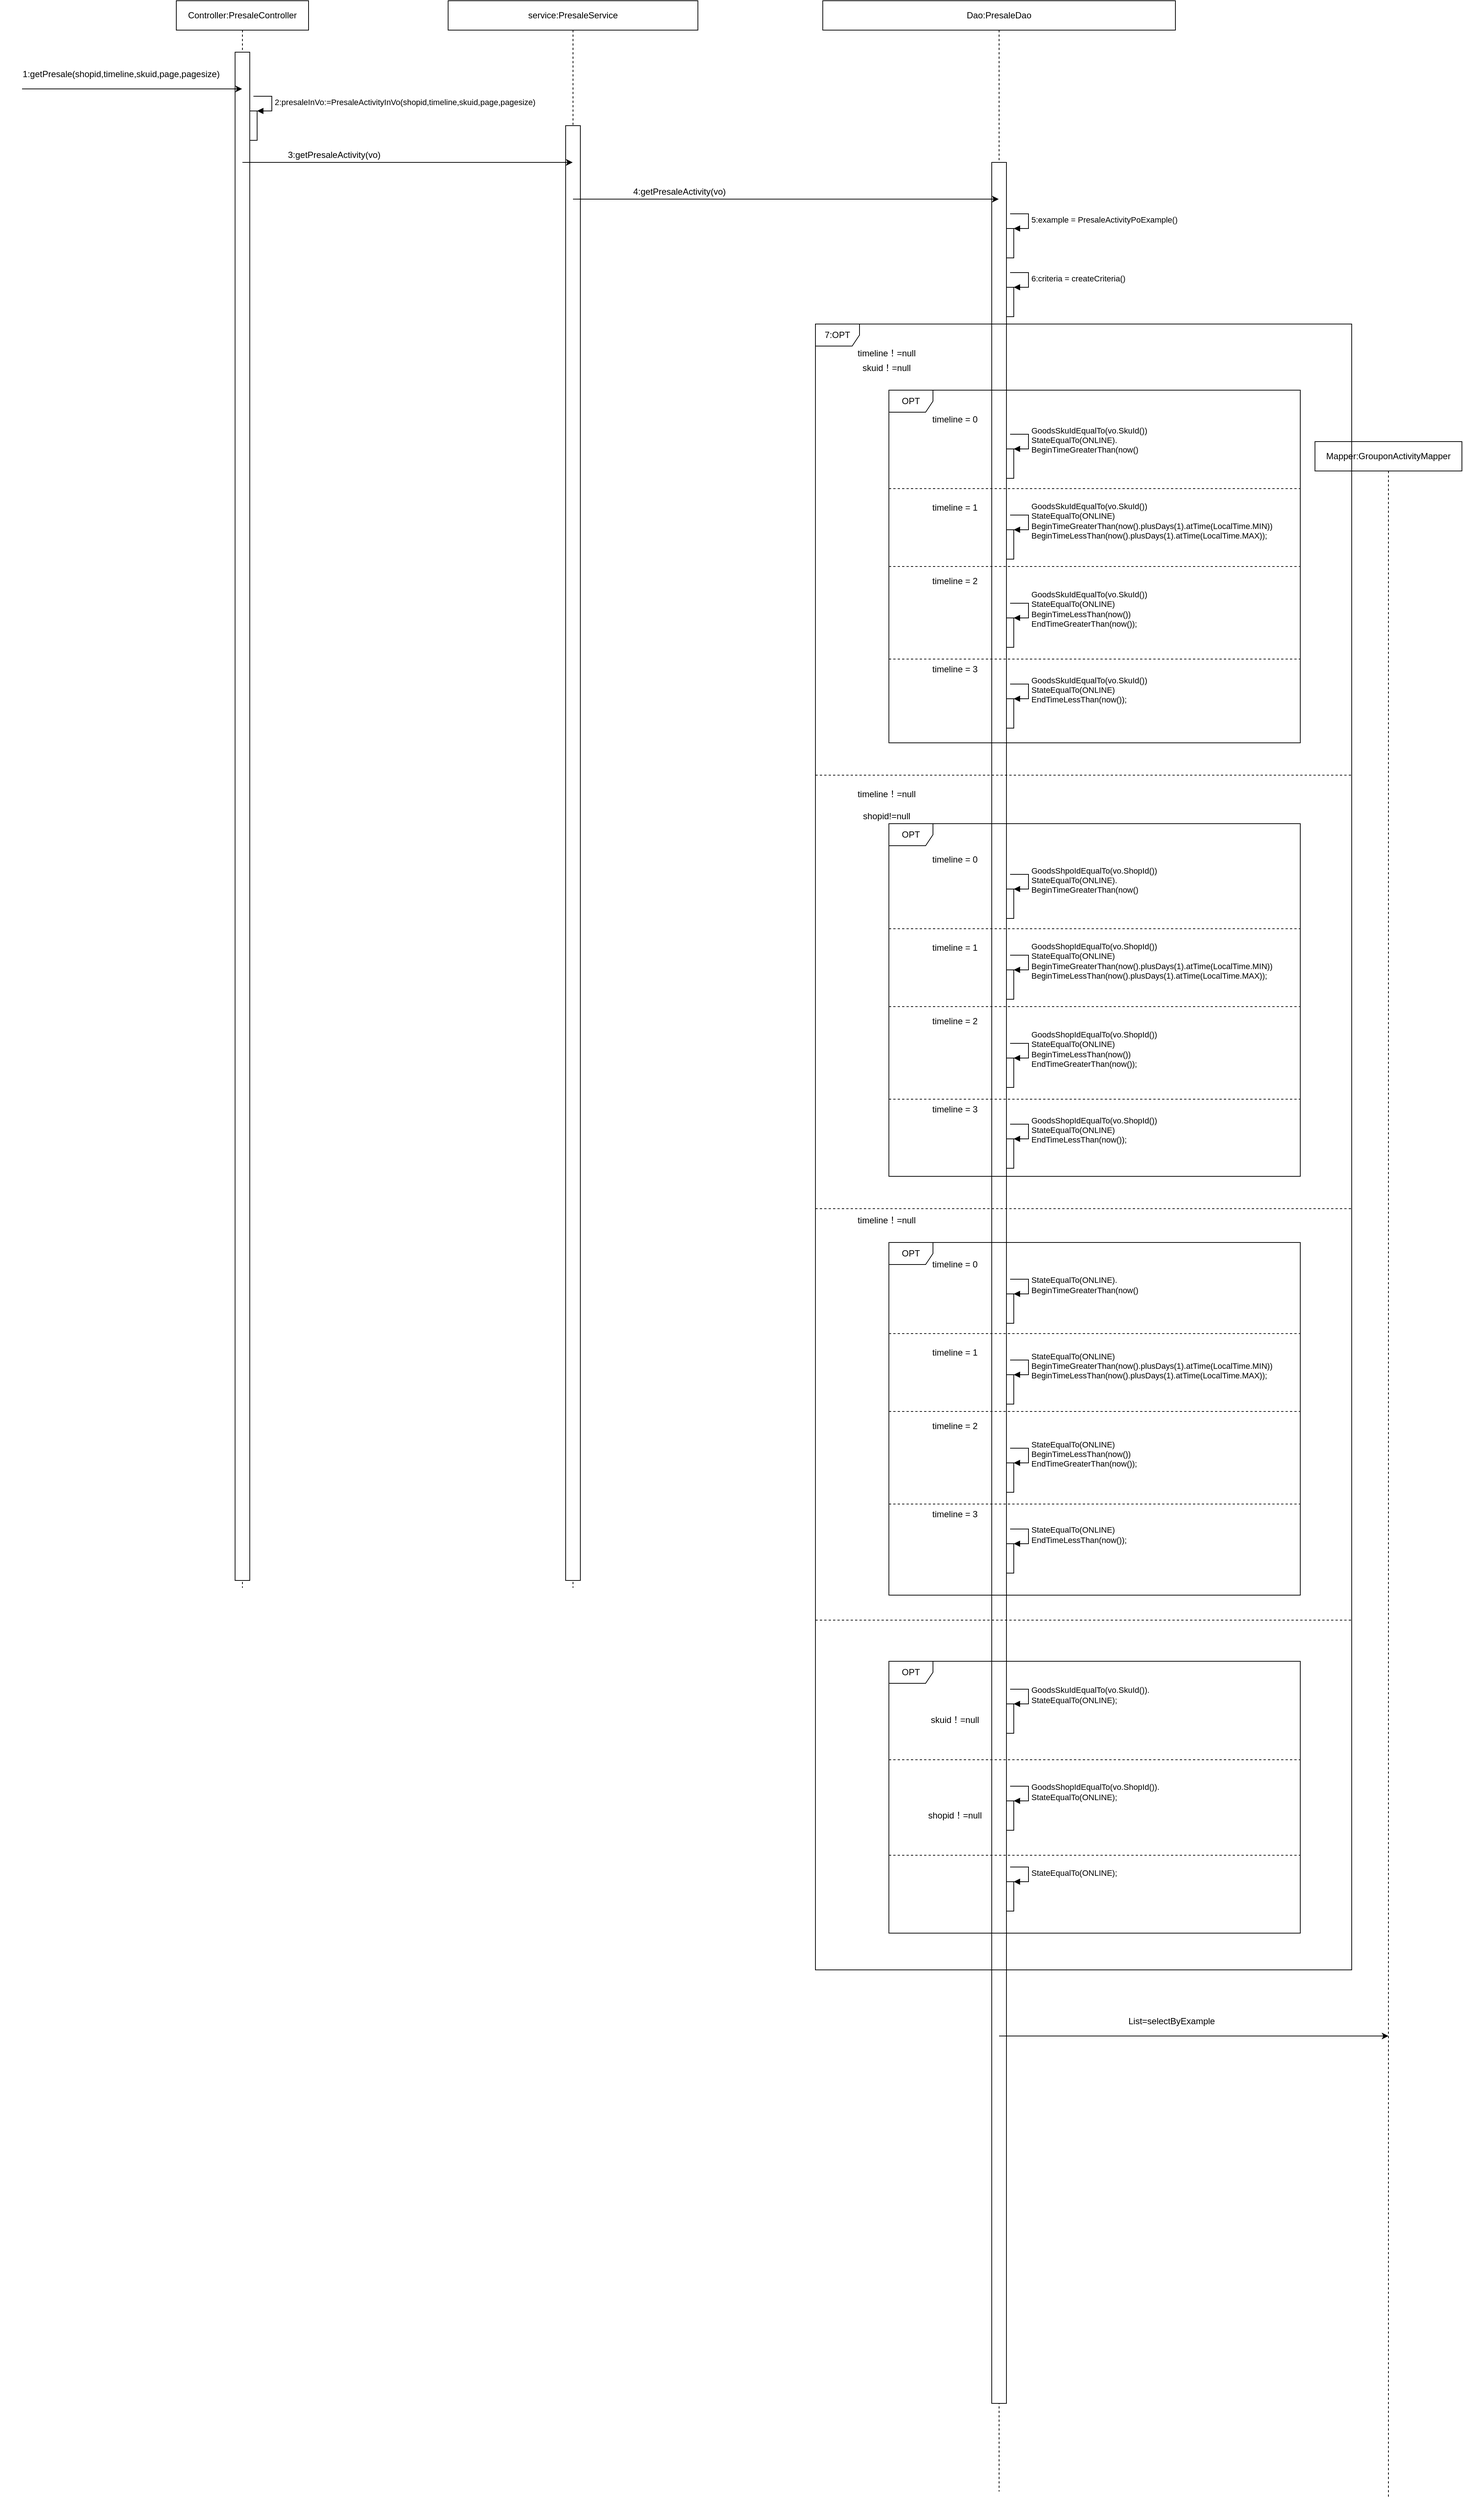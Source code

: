 <mxfile version="14.1.1" type="github">
  <diagram id="x5E5y22HB3m255_ReXKd" name="Page-1">
    <mxGraphModel dx="2310" dy="839" grid="1" gridSize="10" guides="1" tooltips="1" connect="1" arrows="1" fold="1" page="1" pageScale="1" pageWidth="827" pageHeight="1169" math="0" shadow="0">
      <root>
        <mxCell id="0" />
        <mxCell id="1" parent="0" />
        <mxCell id="rrSZmSB8H3wMyUmLUTJx-1" value="&lt;div&gt;service:PresaleService&lt;/div&gt;" style="shape=umlLifeline;perimeter=lifelinePerimeter;whiteSpace=wrap;html=1;container=1;collapsible=0;recursiveResize=0;outlineConnect=0;" vertex="1" parent="1">
          <mxGeometry x="180" y="40" width="340" height="2160" as="geometry" />
        </mxCell>
        <mxCell id="rrSZmSB8H3wMyUmLUTJx-2" value="" style="rounded=0;whiteSpace=wrap;html=1;" vertex="1" parent="rrSZmSB8H3wMyUmLUTJx-1">
          <mxGeometry x="160" y="170" width="20" height="1980" as="geometry" />
        </mxCell>
        <mxCell id="rrSZmSB8H3wMyUmLUTJx-6" value="Mapper:GrouponActivityMapper" style="shape=umlLifeline;perimeter=lifelinePerimeter;whiteSpace=wrap;html=1;container=1;collapsible=0;recursiveResize=0;outlineConnect=0;" vertex="1" parent="1">
          <mxGeometry x="1360" y="640" width="200" height="2800" as="geometry" />
        </mxCell>
        <mxCell id="rrSZmSB8H3wMyUmLUTJx-11" value="Controller:PresaleController" style="shape=umlLifeline;perimeter=lifelinePerimeter;whiteSpace=wrap;html=1;container=1;collapsible=0;recursiveResize=0;outlineConnect=0;" vertex="1" parent="1">
          <mxGeometry x="-190" y="40" width="180" height="2160" as="geometry" />
        </mxCell>
        <mxCell id="rrSZmSB8H3wMyUmLUTJx-12" value="" style="rounded=0;whiteSpace=wrap;html=1;" vertex="1" parent="rrSZmSB8H3wMyUmLUTJx-11">
          <mxGeometry x="80" y="70" width="20" height="2080" as="geometry" />
        </mxCell>
        <mxCell id="rrSZmSB8H3wMyUmLUTJx-60" value="" style="html=1;points=[];perimeter=orthogonalPerimeter;" vertex="1" parent="rrSZmSB8H3wMyUmLUTJx-11">
          <mxGeometry x="100" y="150" width="10" height="40" as="geometry" />
        </mxCell>
        <mxCell id="rrSZmSB8H3wMyUmLUTJx-61" value="2:presaleInVo:=PresaleActivityInVo(shopid,timeline,skuid,page,pagesize)" style="edgeStyle=orthogonalEdgeStyle;html=1;align=left;spacingLeft=2;endArrow=block;rounded=0;entryX=1;entryY=0;" edge="1" target="rrSZmSB8H3wMyUmLUTJx-60" parent="rrSZmSB8H3wMyUmLUTJx-11">
          <mxGeometry relative="1" as="geometry">
            <mxPoint x="105" y="130" as="sourcePoint" />
            <Array as="points">
              <mxPoint x="130" y="130" />
            </Array>
          </mxGeometry>
        </mxCell>
        <mxCell id="rrSZmSB8H3wMyUmLUTJx-18" value="Dao:PresaleDao" style="shape=umlLifeline;perimeter=lifelinePerimeter;whiteSpace=wrap;html=1;container=1;collapsible=0;recursiveResize=0;outlineConnect=0;" vertex="1" parent="1">
          <mxGeometry x="690" y="40" width="480" height="3390" as="geometry" />
        </mxCell>
        <mxCell id="rrSZmSB8H3wMyUmLUTJx-19" value="" style="rounded=0;whiteSpace=wrap;html=1;" vertex="1" parent="rrSZmSB8H3wMyUmLUTJx-18">
          <mxGeometry x="230" y="220" width="20" height="3050" as="geometry" />
        </mxCell>
        <mxCell id="rrSZmSB8H3wMyUmLUTJx-67" value="" style="html=1;points=[];perimeter=orthogonalPerimeter;" vertex="1" parent="rrSZmSB8H3wMyUmLUTJx-18">
          <mxGeometry x="250" y="310" width="10" height="40" as="geometry" />
        </mxCell>
        <mxCell id="rrSZmSB8H3wMyUmLUTJx-68" value="5:example = PresaleActivityPoExample()" style="edgeStyle=orthogonalEdgeStyle;html=1;align=left;spacingLeft=2;endArrow=block;rounded=0;entryX=1;entryY=0;" edge="1" target="rrSZmSB8H3wMyUmLUTJx-67" parent="rrSZmSB8H3wMyUmLUTJx-18">
          <mxGeometry relative="1" as="geometry">
            <mxPoint x="255" y="290" as="sourcePoint" />
            <Array as="points">
              <mxPoint x="280" y="290" />
            </Array>
          </mxGeometry>
        </mxCell>
        <mxCell id="rrSZmSB8H3wMyUmLUTJx-69" value="" style="html=1;points=[];perimeter=orthogonalPerimeter;" vertex="1" parent="rrSZmSB8H3wMyUmLUTJx-18">
          <mxGeometry x="250" y="390" width="10" height="40" as="geometry" />
        </mxCell>
        <mxCell id="rrSZmSB8H3wMyUmLUTJx-70" value="6:criteria = createCriteria()" style="edgeStyle=orthogonalEdgeStyle;html=1;align=left;spacingLeft=2;endArrow=block;rounded=0;entryX=1;entryY=0;" edge="1" target="rrSZmSB8H3wMyUmLUTJx-69" parent="rrSZmSB8H3wMyUmLUTJx-18">
          <mxGeometry relative="1" as="geometry">
            <mxPoint x="255" y="370" as="sourcePoint" />
            <Array as="points">
              <mxPoint x="280" y="370" />
            </Array>
          </mxGeometry>
        </mxCell>
        <mxCell id="rrSZmSB8H3wMyUmLUTJx-75" value="timeline！=null" style="text;html=1;strokeColor=none;fillColor=none;align=center;verticalAlign=middle;whiteSpace=wrap;rounded=0;" vertex="1" parent="rrSZmSB8H3wMyUmLUTJx-18">
          <mxGeometry x="37" y="470" width="100" height="20" as="geometry" />
        </mxCell>
        <mxCell id="rrSZmSB8H3wMyUmLUTJx-85" value="" style="html=1;points=[];perimeter=orthogonalPerimeter;" vertex="1" parent="rrSZmSB8H3wMyUmLUTJx-18">
          <mxGeometry x="250" y="610" width="10" height="40" as="geometry" />
        </mxCell>
        <mxCell id="rrSZmSB8H3wMyUmLUTJx-86" value="&lt;div&gt;GoodsSkuIdEqualTo(vo.SkuId())&lt;/div&gt;&lt;div&gt;StateEqualTo(ONLINE).&lt;/div&gt;&lt;div&gt;BeginTimeGreaterThan(now()&lt;/div&gt;" style="edgeStyle=orthogonalEdgeStyle;html=1;align=left;spacingLeft=2;endArrow=block;rounded=0;entryX=1;entryY=0;" edge="1" target="rrSZmSB8H3wMyUmLUTJx-85" parent="rrSZmSB8H3wMyUmLUTJx-18">
          <mxGeometry relative="1" as="geometry">
            <mxPoint x="255" y="590" as="sourcePoint" />
            <Array as="points">
              <mxPoint x="280" y="590" />
            </Array>
          </mxGeometry>
        </mxCell>
        <mxCell id="rrSZmSB8H3wMyUmLUTJx-149" value="" style="html=1;points=[];perimeter=orthogonalPerimeter;" vertex="1" parent="rrSZmSB8H3wMyUmLUTJx-18">
          <mxGeometry x="250" y="2318" width="10" height="40" as="geometry" />
        </mxCell>
        <mxCell id="rrSZmSB8H3wMyUmLUTJx-150" value="&lt;div&gt;GoodsSkuIdEqualTo(vo.SkuId()).&lt;/div&gt;&lt;div&gt;StateEqualTo(ONLINE);&lt;/div&gt;" style="edgeStyle=orthogonalEdgeStyle;html=1;align=left;spacingLeft=2;endArrow=block;rounded=0;entryX=1;entryY=0;" edge="1" target="rrSZmSB8H3wMyUmLUTJx-149" parent="rrSZmSB8H3wMyUmLUTJx-18">
          <mxGeometry relative="1" as="geometry">
            <mxPoint x="255" y="2298" as="sourcePoint" />
            <Array as="points">
              <mxPoint x="280" y="2298" />
            </Array>
          </mxGeometry>
        </mxCell>
        <mxCell id="rrSZmSB8H3wMyUmLUTJx-151" value="" style="html=1;points=[];perimeter=orthogonalPerimeter;" vertex="1" parent="rrSZmSB8H3wMyUmLUTJx-18">
          <mxGeometry x="250" y="2450" width="10" height="40" as="geometry" />
        </mxCell>
        <mxCell id="rrSZmSB8H3wMyUmLUTJx-152" value="&lt;div&gt;GoodsShopIdEqualTo(vo.ShopId()).&lt;/div&gt;&lt;div&gt;StateEqualTo(ONLINE);&lt;/div&gt;" style="edgeStyle=orthogonalEdgeStyle;html=1;align=left;spacingLeft=2;endArrow=block;rounded=0;entryX=1;entryY=0;" edge="1" target="rrSZmSB8H3wMyUmLUTJx-151" parent="rrSZmSB8H3wMyUmLUTJx-18">
          <mxGeometry relative="1" as="geometry">
            <mxPoint x="255" y="2430" as="sourcePoint" />
            <Array as="points">
              <mxPoint x="280" y="2430" />
            </Array>
          </mxGeometry>
        </mxCell>
        <mxCell id="rrSZmSB8H3wMyUmLUTJx-153" value="" style="html=1;points=[];perimeter=orthogonalPerimeter;" vertex="1" parent="rrSZmSB8H3wMyUmLUTJx-18">
          <mxGeometry x="250" y="2560" width="10" height="40" as="geometry" />
        </mxCell>
        <mxCell id="rrSZmSB8H3wMyUmLUTJx-154" value="&lt;div&gt;StateEqualTo(ONLINE);&lt;/div&gt;" style="edgeStyle=orthogonalEdgeStyle;html=1;align=left;spacingLeft=2;endArrow=block;rounded=0;entryX=1;entryY=0;" edge="1" target="rrSZmSB8H3wMyUmLUTJx-153" parent="rrSZmSB8H3wMyUmLUTJx-18">
          <mxGeometry relative="1" as="geometry">
            <mxPoint x="255" y="2540" as="sourcePoint" />
            <Array as="points">
              <mxPoint x="280" y="2540" />
            </Array>
          </mxGeometry>
        </mxCell>
        <mxCell id="rrSZmSB8H3wMyUmLUTJx-162" value="List=selectByExample" style="text;html=1;strokeColor=none;fillColor=none;align=center;verticalAlign=middle;whiteSpace=wrap;rounded=0;" vertex="1" parent="rrSZmSB8H3wMyUmLUTJx-18">
          <mxGeometry x="410" y="2740" width="130" height="20" as="geometry" />
        </mxCell>
        <mxCell id="rrSZmSB8H3wMyUmLUTJx-58" value="" style="endArrow=classic;html=1;" edge="1" parent="1" target="rrSZmSB8H3wMyUmLUTJx-11">
          <mxGeometry width="50" height="50" relative="1" as="geometry">
            <mxPoint x="-400" y="160" as="sourcePoint" />
            <mxPoint x="-220" y="160" as="targetPoint" />
          </mxGeometry>
        </mxCell>
        <mxCell id="rrSZmSB8H3wMyUmLUTJx-59" value="1:getPresale(shopid,timeline,skuid,page,pagesize)" style="text;html=1;strokeColor=none;fillColor=none;align=center;verticalAlign=middle;whiteSpace=wrap;rounded=0;" vertex="1" parent="1">
          <mxGeometry x="-430" y="130" width="330" height="20" as="geometry" />
        </mxCell>
        <mxCell id="rrSZmSB8H3wMyUmLUTJx-62" value="" style="endArrow=classic;html=1;" edge="1" parent="1" target="rrSZmSB8H3wMyUmLUTJx-1">
          <mxGeometry width="50" height="50" relative="1" as="geometry">
            <mxPoint x="-100" y="260" as="sourcePoint" />
            <mxPoint x="199.5" y="260" as="targetPoint" />
          </mxGeometry>
        </mxCell>
        <mxCell id="rrSZmSB8H3wMyUmLUTJx-63" value="3:getPresaleActivity(vo)" style="text;html=1;strokeColor=none;fillColor=none;align=center;verticalAlign=middle;whiteSpace=wrap;rounded=0;" vertex="1" parent="1">
          <mxGeometry x="-70" y="240" width="190" height="20" as="geometry" />
        </mxCell>
        <mxCell id="rrSZmSB8H3wMyUmLUTJx-65" value="" style="endArrow=classic;html=1;" edge="1" parent="1" target="rrSZmSB8H3wMyUmLUTJx-18">
          <mxGeometry width="50" height="50" relative="1" as="geometry">
            <mxPoint x="350" y="310" as="sourcePoint" />
            <mxPoint x="700" y="310" as="targetPoint" />
          </mxGeometry>
        </mxCell>
        <mxCell id="rrSZmSB8H3wMyUmLUTJx-66" value="4:getPresaleActivity(vo)" style="text;html=1;strokeColor=none;fillColor=none;align=center;verticalAlign=middle;whiteSpace=wrap;rounded=0;" vertex="1" parent="1">
          <mxGeometry x="400" y="290" width="190" height="20" as="geometry" />
        </mxCell>
        <mxCell id="rrSZmSB8H3wMyUmLUTJx-72" value="OPT" style="shape=umlFrame;whiteSpace=wrap;html=1;" vertex="1" parent="1">
          <mxGeometry x="780" y="570" width="560" height="480" as="geometry" />
        </mxCell>
        <mxCell id="rrSZmSB8H3wMyUmLUTJx-76" value="skuid！=null" style="text;html=1;strokeColor=none;fillColor=none;align=center;verticalAlign=middle;whiteSpace=wrap;rounded=0;" vertex="1" parent="1">
          <mxGeometry x="727" y="530" width="100" height="20" as="geometry" />
        </mxCell>
        <mxCell id="rrSZmSB8H3wMyUmLUTJx-77" value="shopid!=null" style="text;html=1;strokeColor=none;fillColor=none;align=center;verticalAlign=middle;whiteSpace=wrap;rounded=0;" vertex="1" parent="1">
          <mxGeometry x="727" y="1140" width="100" height="20" as="geometry" />
        </mxCell>
        <mxCell id="rrSZmSB8H3wMyUmLUTJx-79" value="timeline = 0" style="text;html=1;strokeColor=none;fillColor=none;align=center;verticalAlign=middle;whiteSpace=wrap;rounded=0;" vertex="1" parent="1">
          <mxGeometry x="820" y="600" width="100" height="20" as="geometry" />
        </mxCell>
        <mxCell id="rrSZmSB8H3wMyUmLUTJx-80" value="timeline = 1" style="text;html=1;strokeColor=none;fillColor=none;align=center;verticalAlign=middle;whiteSpace=wrap;rounded=0;" vertex="1" parent="1">
          <mxGeometry x="820" y="720" width="100" height="20" as="geometry" />
        </mxCell>
        <mxCell id="rrSZmSB8H3wMyUmLUTJx-81" value="timeline = 2" style="text;html=1;strokeColor=none;fillColor=none;align=center;verticalAlign=middle;whiteSpace=wrap;rounded=0;" vertex="1" parent="1">
          <mxGeometry x="820" y="820" width="100" height="20" as="geometry" />
        </mxCell>
        <mxCell id="rrSZmSB8H3wMyUmLUTJx-82" value="timeline = 3" style="text;html=1;strokeColor=none;fillColor=none;align=center;verticalAlign=middle;whiteSpace=wrap;rounded=0;" vertex="1" parent="1">
          <mxGeometry x="820" y="940" width="100" height="20" as="geometry" />
        </mxCell>
        <mxCell id="rrSZmSB8H3wMyUmLUTJx-87" value="" style="html=1;points=[];perimeter=orthogonalPerimeter;" vertex="1" parent="1">
          <mxGeometry x="940" y="650" width="10" height="40" as="geometry" />
        </mxCell>
        <mxCell id="rrSZmSB8H3wMyUmLUTJx-88" value="" style="html=1;points=[];perimeter=orthogonalPerimeter;" vertex="1" parent="1">
          <mxGeometry x="940" y="760" width="10" height="40" as="geometry" />
        </mxCell>
        <mxCell id="rrSZmSB8H3wMyUmLUTJx-89" value="&lt;div&gt;GoodsSkuIdEqualTo(vo.SkuId())&lt;/div&gt;&lt;div&gt;StateEqualTo(ONLINE)&lt;/div&gt;&lt;div&gt;BeginTimeGreaterThan(now().plusDays(1).atTime(LocalTime.MIN))&lt;/div&gt;&lt;div&gt;BeginTimeLessThan(now().plusDays(1).atTime(LocalTime.MAX));&lt;/div&gt;" style="edgeStyle=orthogonalEdgeStyle;html=1;align=left;spacingLeft=2;endArrow=block;rounded=0;entryX=1;entryY=0;" edge="1" parent="1" target="rrSZmSB8H3wMyUmLUTJx-88">
          <mxGeometry relative="1" as="geometry">
            <mxPoint x="945" y="740" as="sourcePoint" />
            <Array as="points">
              <mxPoint x="970" y="740" />
            </Array>
          </mxGeometry>
        </mxCell>
        <mxCell id="rrSZmSB8H3wMyUmLUTJx-90" value="" style="html=1;points=[];perimeter=orthogonalPerimeter;" vertex="1" parent="1">
          <mxGeometry x="940" y="760" width="10" height="40" as="geometry" />
        </mxCell>
        <mxCell id="rrSZmSB8H3wMyUmLUTJx-91" value="" style="html=1;points=[];perimeter=orthogonalPerimeter;" vertex="1" parent="1">
          <mxGeometry x="940" y="880" width="10" height="40" as="geometry" />
        </mxCell>
        <mxCell id="rrSZmSB8H3wMyUmLUTJx-92" value="&lt;div&gt;GoodsSkuIdEqualTo(vo.SkuId())&lt;/div&gt;&lt;div&gt;StateEqualTo(ONLINE)&lt;/div&gt;&lt;div&gt;BeginTimeLessThan(now())&lt;/div&gt;&lt;div&gt;EndTimeGreaterThan(now());&lt;/div&gt;" style="edgeStyle=orthogonalEdgeStyle;html=1;align=left;spacingLeft=2;endArrow=block;rounded=0;entryX=1;entryY=0;" edge="1" parent="1" target="rrSZmSB8H3wMyUmLUTJx-91">
          <mxGeometry relative="1" as="geometry">
            <mxPoint x="945" y="860" as="sourcePoint" />
            <Array as="points">
              <mxPoint x="970" y="860" />
            </Array>
          </mxGeometry>
        </mxCell>
        <mxCell id="rrSZmSB8H3wMyUmLUTJx-93" value="" style="html=1;points=[];perimeter=orthogonalPerimeter;" vertex="1" parent="1">
          <mxGeometry x="940" y="880" width="10" height="40" as="geometry" />
        </mxCell>
        <mxCell id="rrSZmSB8H3wMyUmLUTJx-94" value="" style="html=1;points=[];perimeter=orthogonalPerimeter;" vertex="1" parent="1">
          <mxGeometry x="940" y="990" width="10" height="40" as="geometry" />
        </mxCell>
        <mxCell id="rrSZmSB8H3wMyUmLUTJx-95" value="&lt;div&gt;GoodsSkuIdEqualTo(vo.SkuId())&lt;/div&gt;&lt;div&gt;StateEqualTo(ONLINE)&lt;/div&gt;&lt;div&gt;EndTimeLessThan(now());&lt;/div&gt;" style="edgeStyle=orthogonalEdgeStyle;html=1;align=left;spacingLeft=2;endArrow=block;rounded=0;entryX=1;entryY=0;" edge="1" parent="1" target="rrSZmSB8H3wMyUmLUTJx-94">
          <mxGeometry relative="1" as="geometry">
            <mxPoint x="945" y="970" as="sourcePoint" />
            <Array as="points">
              <mxPoint x="970" y="970" />
            </Array>
          </mxGeometry>
        </mxCell>
        <mxCell id="rrSZmSB8H3wMyUmLUTJx-96" value="" style="html=1;points=[];perimeter=orthogonalPerimeter;" vertex="1" parent="1">
          <mxGeometry x="940" y="990" width="10" height="40" as="geometry" />
        </mxCell>
        <mxCell id="rrSZmSB8H3wMyUmLUTJx-98" value="" style="line;strokeWidth=1;fillColor=none;align=left;verticalAlign=middle;spacingTop=-1;spacingLeft=3;spacingRight=3;rotatable=0;labelPosition=right;points=[];portConstraint=eastwest;dashed=1;" vertex="1" parent="1">
          <mxGeometry x="780" y="700" width="560" height="8" as="geometry" />
        </mxCell>
        <mxCell id="rrSZmSB8H3wMyUmLUTJx-99" value="" style="line;strokeWidth=1;fillColor=none;align=left;verticalAlign=middle;spacingTop=-1;spacingLeft=3;spacingRight=3;rotatable=0;labelPosition=right;points=[];portConstraint=eastwest;dashed=1;" vertex="1" parent="1">
          <mxGeometry x="780" y="806" width="560" height="8" as="geometry" />
        </mxCell>
        <mxCell id="rrSZmSB8H3wMyUmLUTJx-100" value="" style="line;strokeWidth=1;fillColor=none;align=left;verticalAlign=middle;spacingTop=-1;spacingLeft=3;spacingRight=3;rotatable=0;labelPosition=right;points=[];portConstraint=eastwest;dashed=1;" vertex="1" parent="1">
          <mxGeometry x="780" y="932" width="560" height="8" as="geometry" />
        </mxCell>
        <mxCell id="rrSZmSB8H3wMyUmLUTJx-101" value="timeline！=null" style="text;html=1;strokeColor=none;fillColor=none;align=center;verticalAlign=middle;whiteSpace=wrap;rounded=0;" vertex="1" parent="1">
          <mxGeometry x="727" y="1110" width="100" height="20" as="geometry" />
        </mxCell>
        <mxCell id="rrSZmSB8H3wMyUmLUTJx-102" value="" style="html=1;points=[];perimeter=orthogonalPerimeter;" vertex="1" parent="1">
          <mxGeometry x="940" y="1249" width="10" height="40" as="geometry" />
        </mxCell>
        <mxCell id="rrSZmSB8H3wMyUmLUTJx-103" value="&lt;div&gt;GoodsShpoIdEqualTo(vo.ShopId())&lt;/div&gt;&lt;div&gt;StateEqualTo(ONLINE).&lt;/div&gt;&lt;div&gt;BeginTimeGreaterThan(now()&lt;/div&gt;" style="edgeStyle=orthogonalEdgeStyle;html=1;align=left;spacingLeft=2;endArrow=block;rounded=0;entryX=1;entryY=0;" edge="1" parent="1" target="rrSZmSB8H3wMyUmLUTJx-102">
          <mxGeometry relative="1" as="geometry">
            <mxPoint x="945" y="1229" as="sourcePoint" />
            <Array as="points">
              <mxPoint x="970" y="1229" />
            </Array>
          </mxGeometry>
        </mxCell>
        <mxCell id="rrSZmSB8H3wMyUmLUTJx-104" value="OPT" style="shape=umlFrame;whiteSpace=wrap;html=1;" vertex="1" parent="1">
          <mxGeometry x="780" y="1160" width="560" height="480" as="geometry" />
        </mxCell>
        <mxCell id="rrSZmSB8H3wMyUmLUTJx-105" value="timeline = 0" style="text;html=1;strokeColor=none;fillColor=none;align=center;verticalAlign=middle;whiteSpace=wrap;rounded=0;" vertex="1" parent="1">
          <mxGeometry x="820" y="1199" width="100" height="20" as="geometry" />
        </mxCell>
        <mxCell id="rrSZmSB8H3wMyUmLUTJx-106" value="timeline = 1" style="text;html=1;strokeColor=none;fillColor=none;align=center;verticalAlign=middle;whiteSpace=wrap;rounded=0;" vertex="1" parent="1">
          <mxGeometry x="820" y="1319" width="100" height="20" as="geometry" />
        </mxCell>
        <mxCell id="rrSZmSB8H3wMyUmLUTJx-107" value="timeline = 2" style="text;html=1;strokeColor=none;fillColor=none;align=center;verticalAlign=middle;whiteSpace=wrap;rounded=0;" vertex="1" parent="1">
          <mxGeometry x="820" y="1419" width="100" height="20" as="geometry" />
        </mxCell>
        <mxCell id="rrSZmSB8H3wMyUmLUTJx-108" value="timeline = 3" style="text;html=1;strokeColor=none;fillColor=none;align=center;verticalAlign=middle;whiteSpace=wrap;rounded=0;" vertex="1" parent="1">
          <mxGeometry x="820" y="1539" width="100" height="20" as="geometry" />
        </mxCell>
        <mxCell id="rrSZmSB8H3wMyUmLUTJx-109" value="" style="html=1;points=[];perimeter=orthogonalPerimeter;" vertex="1" parent="1">
          <mxGeometry x="940" y="1249" width="10" height="40" as="geometry" />
        </mxCell>
        <mxCell id="rrSZmSB8H3wMyUmLUTJx-110" value="" style="html=1;points=[];perimeter=orthogonalPerimeter;" vertex="1" parent="1">
          <mxGeometry x="940" y="1359" width="10" height="40" as="geometry" />
        </mxCell>
        <mxCell id="rrSZmSB8H3wMyUmLUTJx-111" value="&lt;div&gt;GoodsShopIdEqualTo(vo.ShopId())&lt;/div&gt;&lt;div&gt;StateEqualTo(ONLINE)&lt;/div&gt;&lt;div&gt;BeginTimeGreaterThan(now().plusDays(1).atTime(LocalTime.MIN))&lt;/div&gt;&lt;div&gt;BeginTimeLessThan(now().plusDays(1).atTime(LocalTime.MAX));&lt;/div&gt;" style="edgeStyle=orthogonalEdgeStyle;html=1;align=left;spacingLeft=2;endArrow=block;rounded=0;entryX=1;entryY=0;" edge="1" parent="1" target="rrSZmSB8H3wMyUmLUTJx-110">
          <mxGeometry relative="1" as="geometry">
            <mxPoint x="945" y="1339" as="sourcePoint" />
            <Array as="points">
              <mxPoint x="970" y="1339" />
            </Array>
          </mxGeometry>
        </mxCell>
        <mxCell id="rrSZmSB8H3wMyUmLUTJx-112" value="" style="html=1;points=[];perimeter=orthogonalPerimeter;" vertex="1" parent="1">
          <mxGeometry x="940" y="1359" width="10" height="40" as="geometry" />
        </mxCell>
        <mxCell id="rrSZmSB8H3wMyUmLUTJx-113" value="" style="html=1;points=[];perimeter=orthogonalPerimeter;" vertex="1" parent="1">
          <mxGeometry x="940" y="1479" width="10" height="40" as="geometry" />
        </mxCell>
        <mxCell id="rrSZmSB8H3wMyUmLUTJx-114" value="&lt;div&gt;GoodsShopIdEqualTo(vo.ShopId())&lt;/div&gt;&lt;div&gt;StateEqualTo(ONLINE)&lt;/div&gt;&lt;div&gt;BeginTimeLessThan(now())&lt;/div&gt;&lt;div&gt;EndTimeGreaterThan(now());&lt;/div&gt;" style="edgeStyle=orthogonalEdgeStyle;html=1;align=left;spacingLeft=2;endArrow=block;rounded=0;entryX=1;entryY=0;" edge="1" parent="1" target="rrSZmSB8H3wMyUmLUTJx-113">
          <mxGeometry relative="1" as="geometry">
            <mxPoint x="945" y="1459" as="sourcePoint" />
            <Array as="points">
              <mxPoint x="970" y="1459" />
            </Array>
          </mxGeometry>
        </mxCell>
        <mxCell id="rrSZmSB8H3wMyUmLUTJx-115" value="" style="html=1;points=[];perimeter=orthogonalPerimeter;" vertex="1" parent="1">
          <mxGeometry x="940" y="1479" width="10" height="40" as="geometry" />
        </mxCell>
        <mxCell id="rrSZmSB8H3wMyUmLUTJx-116" value="" style="html=1;points=[];perimeter=orthogonalPerimeter;" vertex="1" parent="1">
          <mxGeometry x="940" y="1589" width="10" height="40" as="geometry" />
        </mxCell>
        <mxCell id="rrSZmSB8H3wMyUmLUTJx-117" value="&lt;div&gt;GoodsShopIdEqualTo(vo.ShopId())&lt;/div&gt;&lt;div&gt;StateEqualTo(ONLINE)&lt;/div&gt;&lt;div&gt;EndTimeLessThan(now());&lt;/div&gt;" style="edgeStyle=orthogonalEdgeStyle;html=1;align=left;spacingLeft=2;endArrow=block;rounded=0;entryX=1;entryY=0;" edge="1" parent="1" target="rrSZmSB8H3wMyUmLUTJx-116">
          <mxGeometry relative="1" as="geometry">
            <mxPoint x="945" y="1569" as="sourcePoint" />
            <Array as="points">
              <mxPoint x="970" y="1569" />
            </Array>
          </mxGeometry>
        </mxCell>
        <mxCell id="rrSZmSB8H3wMyUmLUTJx-118" value="" style="html=1;points=[];perimeter=orthogonalPerimeter;" vertex="1" parent="1">
          <mxGeometry x="940" y="1589" width="10" height="40" as="geometry" />
        </mxCell>
        <mxCell id="rrSZmSB8H3wMyUmLUTJx-119" value="" style="line;strokeWidth=1;fillColor=none;align=left;verticalAlign=middle;spacingTop=-1;spacingLeft=3;spacingRight=3;rotatable=0;labelPosition=right;points=[];portConstraint=eastwest;dashed=1;" vertex="1" parent="1">
          <mxGeometry x="780" y="1299" width="560" height="8" as="geometry" />
        </mxCell>
        <mxCell id="rrSZmSB8H3wMyUmLUTJx-120" value="" style="line;strokeWidth=1;fillColor=none;align=left;verticalAlign=middle;spacingTop=-1;spacingLeft=3;spacingRight=3;rotatable=0;labelPosition=right;points=[];portConstraint=eastwest;dashed=1;" vertex="1" parent="1">
          <mxGeometry x="780" y="1405" width="560" height="8" as="geometry" />
        </mxCell>
        <mxCell id="rrSZmSB8H3wMyUmLUTJx-121" value="" style="line;strokeWidth=1;fillColor=none;align=left;verticalAlign=middle;spacingTop=-1;spacingLeft=3;spacingRight=3;rotatable=0;labelPosition=right;points=[];portConstraint=eastwest;dashed=1;" vertex="1" parent="1">
          <mxGeometry x="780" y="1531" width="560" height="8" as="geometry" />
        </mxCell>
        <mxCell id="rrSZmSB8H3wMyUmLUTJx-124" value="timeline！=null" style="text;html=1;strokeColor=none;fillColor=none;align=center;verticalAlign=middle;whiteSpace=wrap;rounded=0;" vertex="1" parent="1">
          <mxGeometry x="727" y="1690" width="100" height="20" as="geometry" />
        </mxCell>
        <mxCell id="rrSZmSB8H3wMyUmLUTJx-125" value="" style="html=1;points=[];perimeter=orthogonalPerimeter;" vertex="1" parent="1">
          <mxGeometry x="940" y="1800" width="10" height="40" as="geometry" />
        </mxCell>
        <mxCell id="rrSZmSB8H3wMyUmLUTJx-126" value="&lt;div&gt;StateEqualTo(ONLINE).&lt;/div&gt;&lt;div&gt;BeginTimeGreaterThan(now()&lt;/div&gt;" style="edgeStyle=orthogonalEdgeStyle;html=1;align=left;spacingLeft=2;endArrow=block;rounded=0;entryX=1;entryY=0;" edge="1" parent="1" target="rrSZmSB8H3wMyUmLUTJx-125">
          <mxGeometry relative="1" as="geometry">
            <mxPoint x="945.0" y="1780" as="sourcePoint" />
            <Array as="points">
              <mxPoint x="970" y="1780" />
            </Array>
          </mxGeometry>
        </mxCell>
        <mxCell id="rrSZmSB8H3wMyUmLUTJx-127" value="OPT" style="shape=umlFrame;whiteSpace=wrap;html=1;" vertex="1" parent="1">
          <mxGeometry x="780" y="1730" width="560" height="480" as="geometry" />
        </mxCell>
        <mxCell id="rrSZmSB8H3wMyUmLUTJx-128" value="timeline = 0" style="text;html=1;strokeColor=none;fillColor=none;align=center;verticalAlign=middle;whiteSpace=wrap;rounded=0;" vertex="1" parent="1">
          <mxGeometry x="820" y="1750" width="100" height="20" as="geometry" />
        </mxCell>
        <mxCell id="rrSZmSB8H3wMyUmLUTJx-129" value="timeline = 1" style="text;html=1;strokeColor=none;fillColor=none;align=center;verticalAlign=middle;whiteSpace=wrap;rounded=0;" vertex="1" parent="1">
          <mxGeometry x="820" y="1870" width="100" height="20" as="geometry" />
        </mxCell>
        <mxCell id="rrSZmSB8H3wMyUmLUTJx-130" value="timeline = 2" style="text;html=1;strokeColor=none;fillColor=none;align=center;verticalAlign=middle;whiteSpace=wrap;rounded=0;" vertex="1" parent="1">
          <mxGeometry x="820" y="1970" width="100" height="20" as="geometry" />
        </mxCell>
        <mxCell id="rrSZmSB8H3wMyUmLUTJx-131" value="timeline = 3" style="text;html=1;strokeColor=none;fillColor=none;align=center;verticalAlign=middle;whiteSpace=wrap;rounded=0;" vertex="1" parent="1">
          <mxGeometry x="820" y="2090" width="100" height="20" as="geometry" />
        </mxCell>
        <mxCell id="rrSZmSB8H3wMyUmLUTJx-132" value="" style="html=1;points=[];perimeter=orthogonalPerimeter;" vertex="1" parent="1">
          <mxGeometry x="940" y="1800" width="10" height="40" as="geometry" />
        </mxCell>
        <mxCell id="rrSZmSB8H3wMyUmLUTJx-133" value="" style="html=1;points=[];perimeter=orthogonalPerimeter;" vertex="1" parent="1">
          <mxGeometry x="940" y="1910" width="10" height="40" as="geometry" />
        </mxCell>
        <mxCell id="rrSZmSB8H3wMyUmLUTJx-134" value="&lt;div&gt;StateEqualTo(ONLINE)&lt;/div&gt;&lt;div&gt;BeginTimeGreaterThan(now().plusDays(1).atTime(LocalTime.MIN))&lt;/div&gt;&lt;div&gt;BeginTimeLessThan(now().plusDays(1).atTime(LocalTime.MAX));&lt;/div&gt;" style="edgeStyle=orthogonalEdgeStyle;html=1;align=left;spacingLeft=2;endArrow=block;rounded=0;entryX=1;entryY=0;" edge="1" parent="1" target="rrSZmSB8H3wMyUmLUTJx-133">
          <mxGeometry relative="1" as="geometry">
            <mxPoint x="945.0" y="1890" as="sourcePoint" />
            <Array as="points">
              <mxPoint x="970" y="1890" />
            </Array>
          </mxGeometry>
        </mxCell>
        <mxCell id="rrSZmSB8H3wMyUmLUTJx-135" value="" style="html=1;points=[];perimeter=orthogonalPerimeter;" vertex="1" parent="1">
          <mxGeometry x="940" y="1910" width="10" height="40" as="geometry" />
        </mxCell>
        <mxCell id="rrSZmSB8H3wMyUmLUTJx-136" value="" style="html=1;points=[];perimeter=orthogonalPerimeter;" vertex="1" parent="1">
          <mxGeometry x="940" y="2030" width="10" height="40" as="geometry" />
        </mxCell>
        <mxCell id="rrSZmSB8H3wMyUmLUTJx-137" value="&lt;div&gt;StateEqualTo(ONLINE)&lt;/div&gt;&lt;div&gt;BeginTimeLessThan(now())&lt;/div&gt;&lt;div&gt;EndTimeGreaterThan(now());&lt;/div&gt;" style="edgeStyle=orthogonalEdgeStyle;html=1;align=left;spacingLeft=2;endArrow=block;rounded=0;entryX=1;entryY=0;" edge="1" parent="1" target="rrSZmSB8H3wMyUmLUTJx-136">
          <mxGeometry relative="1" as="geometry">
            <mxPoint x="945.0" y="2010" as="sourcePoint" />
            <Array as="points">
              <mxPoint x="970" y="2010" />
            </Array>
          </mxGeometry>
        </mxCell>
        <mxCell id="rrSZmSB8H3wMyUmLUTJx-138" value="" style="html=1;points=[];perimeter=orthogonalPerimeter;" vertex="1" parent="1">
          <mxGeometry x="940" y="2030" width="10" height="40" as="geometry" />
        </mxCell>
        <mxCell id="rrSZmSB8H3wMyUmLUTJx-139" value="" style="html=1;points=[];perimeter=orthogonalPerimeter;" vertex="1" parent="1">
          <mxGeometry x="940" y="2140" width="10" height="40" as="geometry" />
        </mxCell>
        <mxCell id="rrSZmSB8H3wMyUmLUTJx-140" value="&lt;div&gt;StateEqualTo(ONLINE)&lt;/div&gt;&lt;div&gt;EndTimeLessThan(now());&lt;/div&gt;" style="edgeStyle=orthogonalEdgeStyle;html=1;align=left;spacingLeft=2;endArrow=block;rounded=0;entryX=1;entryY=0;" edge="1" parent="1" target="rrSZmSB8H3wMyUmLUTJx-139">
          <mxGeometry relative="1" as="geometry">
            <mxPoint x="945.0" y="2120" as="sourcePoint" />
            <Array as="points">
              <mxPoint x="970" y="2120" />
            </Array>
          </mxGeometry>
        </mxCell>
        <mxCell id="rrSZmSB8H3wMyUmLUTJx-141" value="" style="html=1;points=[];perimeter=orthogonalPerimeter;" vertex="1" parent="1">
          <mxGeometry x="940" y="2140" width="10" height="40" as="geometry" />
        </mxCell>
        <mxCell id="rrSZmSB8H3wMyUmLUTJx-142" value="" style="line;strokeWidth=1;fillColor=none;align=left;verticalAlign=middle;spacingTop=-1;spacingLeft=3;spacingRight=3;rotatable=0;labelPosition=right;points=[];portConstraint=eastwest;dashed=1;" vertex="1" parent="1">
          <mxGeometry x="780" y="1850" width="560" height="8" as="geometry" />
        </mxCell>
        <mxCell id="rrSZmSB8H3wMyUmLUTJx-143" value="" style="line;strokeWidth=1;fillColor=none;align=left;verticalAlign=middle;spacingTop=-1;spacingLeft=3;spacingRight=3;rotatable=0;labelPosition=right;points=[];portConstraint=eastwest;dashed=1;" vertex="1" parent="1">
          <mxGeometry x="780" y="1956" width="560" height="8" as="geometry" />
        </mxCell>
        <mxCell id="rrSZmSB8H3wMyUmLUTJx-144" value="" style="line;strokeWidth=1;fillColor=none;align=left;verticalAlign=middle;spacingTop=-1;spacingLeft=3;spacingRight=3;rotatable=0;labelPosition=right;points=[];portConstraint=eastwest;dashed=1;" vertex="1" parent="1">
          <mxGeometry x="780" y="2082" width="560" height="8" as="geometry" />
        </mxCell>
        <mxCell id="rrSZmSB8H3wMyUmLUTJx-145" value="7:OPT" style="shape=umlFrame;whiteSpace=wrap;html=1;" vertex="1" parent="1">
          <mxGeometry x="680" y="480" width="730" height="2240" as="geometry" />
        </mxCell>
        <mxCell id="rrSZmSB8H3wMyUmLUTJx-146" value="" style="line;strokeWidth=1;fillColor=none;align=left;verticalAlign=middle;spacingTop=-1;spacingLeft=3;spacingRight=3;rotatable=0;labelPosition=right;points=[];portConstraint=eastwest;dashed=1;" vertex="1" parent="1">
          <mxGeometry x="680" y="1090" width="730" height="8" as="geometry" />
        </mxCell>
        <mxCell id="rrSZmSB8H3wMyUmLUTJx-147" value="" style="line;strokeWidth=1;fillColor=none;align=left;verticalAlign=middle;spacingTop=-1;spacingLeft=3;spacingRight=3;rotatable=0;labelPosition=right;points=[];portConstraint=eastwest;dashed=1;" vertex="1" parent="1">
          <mxGeometry x="680" y="1680" width="730" height="8" as="geometry" />
        </mxCell>
        <mxCell id="rrSZmSB8H3wMyUmLUTJx-148" value="" style="line;strokeWidth=1;fillColor=none;align=left;verticalAlign=middle;spacingTop=-1;spacingLeft=3;spacingRight=3;rotatable=0;labelPosition=right;points=[];portConstraint=eastwest;dashed=1;" vertex="1" parent="1">
          <mxGeometry x="680" y="2240" width="730" height="8" as="geometry" />
        </mxCell>
        <mxCell id="rrSZmSB8H3wMyUmLUTJx-156" value="OPT" style="shape=umlFrame;whiteSpace=wrap;html=1;" vertex="1" parent="1">
          <mxGeometry x="780" y="2300" width="560" height="370" as="geometry" />
        </mxCell>
        <mxCell id="rrSZmSB8H3wMyUmLUTJx-157" value="" style="line;strokeWidth=1;fillColor=none;align=left;verticalAlign=middle;spacingTop=-1;spacingLeft=3;spacingRight=3;rotatable=0;labelPosition=right;points=[];portConstraint=eastwest;dashed=1;" vertex="1" parent="1">
          <mxGeometry x="780" y="2430" width="560" height="8" as="geometry" />
        </mxCell>
        <mxCell id="rrSZmSB8H3wMyUmLUTJx-158" value="" style="line;strokeWidth=1;fillColor=none;align=left;verticalAlign=middle;spacingTop=-1;spacingLeft=3;spacingRight=3;rotatable=0;labelPosition=right;points=[];portConstraint=eastwest;dashed=1;" vertex="1" parent="1">
          <mxGeometry x="780" y="2560" width="560" height="8" as="geometry" />
        </mxCell>
        <mxCell id="rrSZmSB8H3wMyUmLUTJx-159" value="skuid！=null" style="text;html=1;strokeColor=none;fillColor=none;align=center;verticalAlign=middle;whiteSpace=wrap;rounded=0;" vertex="1" parent="1">
          <mxGeometry x="820" y="2370" width="100" height="20" as="geometry" />
        </mxCell>
        <mxCell id="rrSZmSB8H3wMyUmLUTJx-160" value="shopid！=null" style="text;html=1;strokeColor=none;fillColor=none;align=center;verticalAlign=middle;whiteSpace=wrap;rounded=0;" vertex="1" parent="1">
          <mxGeometry x="820" y="2500" width="100" height="20" as="geometry" />
        </mxCell>
        <mxCell id="rrSZmSB8H3wMyUmLUTJx-161" value="" style="endArrow=classic;html=1;" edge="1" parent="1">
          <mxGeometry width="50" height="50" relative="1" as="geometry">
            <mxPoint x="930" y="2810" as="sourcePoint" />
            <mxPoint x="1460" y="2810" as="targetPoint" />
          </mxGeometry>
        </mxCell>
      </root>
    </mxGraphModel>
  </diagram>
</mxfile>
